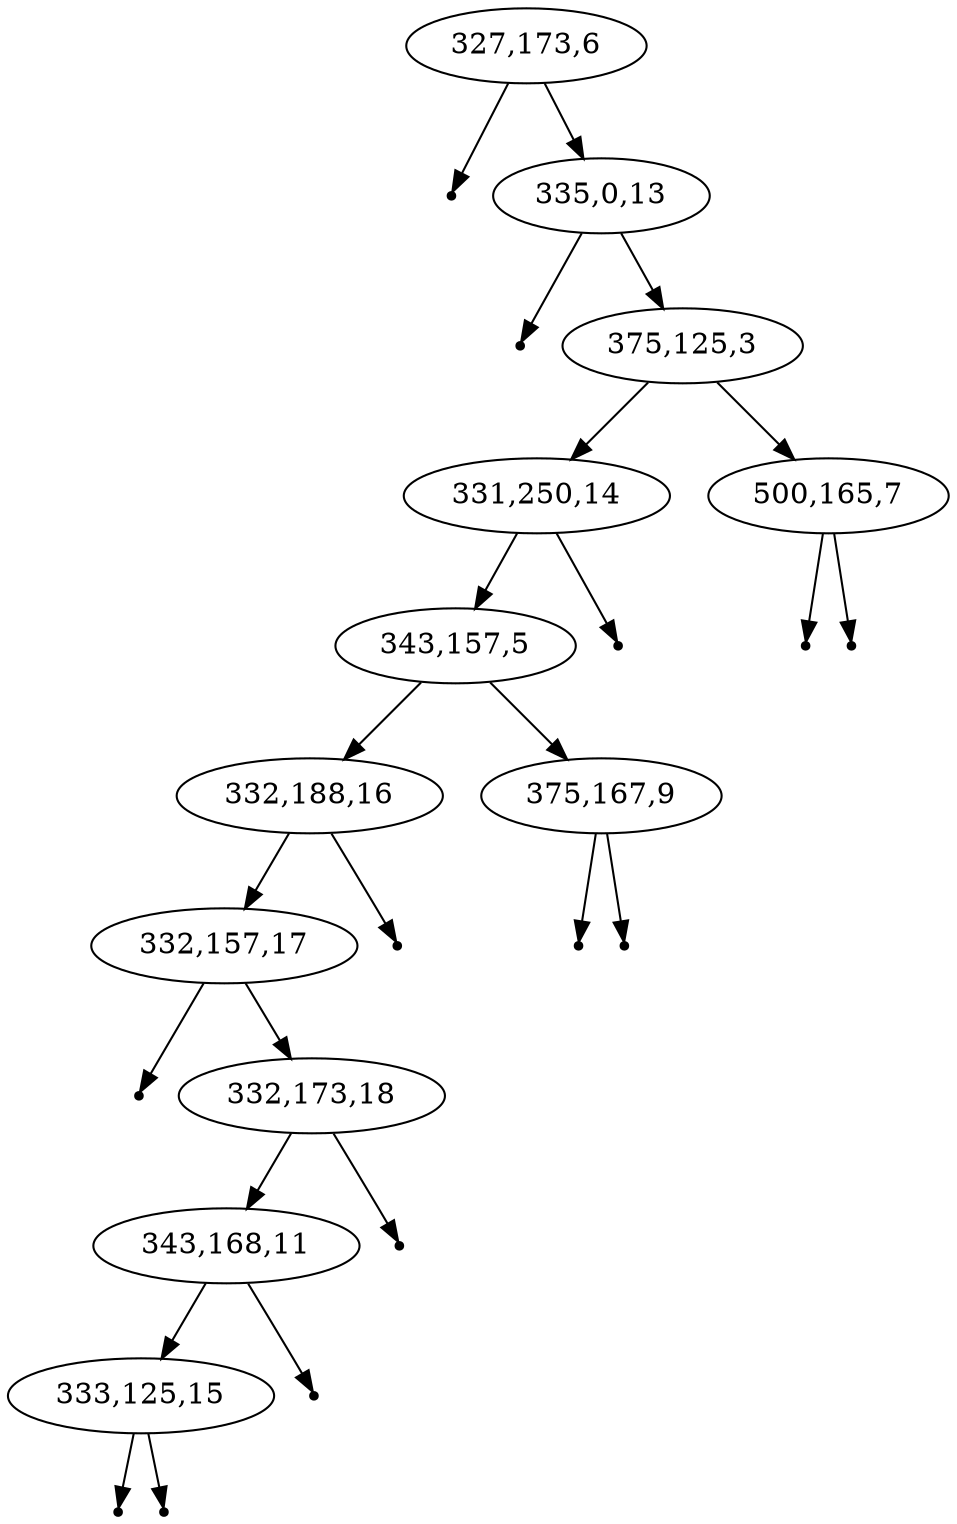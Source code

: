digraph G { 
null0[shape=point];
   "327,173,6" -> null0 ;
   "327,173,6" -> "335,0,13";
null1[shape=point];
   "335,0,13" -> null1 ;
   "335,0,13" -> "375,125,3";
   "375,125,3" -> "331,250,14";
   "331,250,14" -> "343,157,5";
   "343,157,5" -> "332,188,16";
   "332,188,16" -> "332,157,17";
null2[shape=point];
   "332,157,17" -> null2 ;
   "332,157,17" -> "332,173,18";
   "332,173,18" -> "343,168,11";
   "343,168,11" -> "333,125,15";
null3[shape=point];
   "333,125,15" -> null3 ;
null4[shape=point];
   "333,125,15" -> null4 ;
null5[shape=point];
   "343,168,11" -> null5 ;
null6[shape=point];
   "332,173,18" -> null6 ;
null7[shape=point];
   "332,188,16" -> null7 ;
   "343,157,5" -> "375,167,9";
null8[shape=point];
   "375,167,9" -> null8 ;
null9[shape=point];
   "375,167,9" -> null9 ;
null10[shape=point];
   "331,250,14" -> null10 ;
   "375,125,3" -> "500,165,7";
null11[shape=point];
   "500,165,7" -> null11 ;
null12[shape=point];
   "500,165,7" -> null12 ;
}
